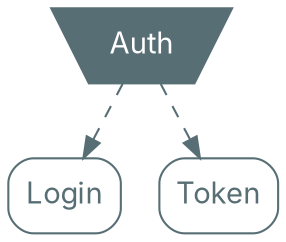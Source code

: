 digraph {
    bgcolor=transparent

    // Default theme
    node[shape="rectangle" style="rounded,filled" color="#586E75" fillcolor="#ffffff" fontcolor="#586E75" fontname="Inter,Arial"]
    edge[color="#586E75" fontcolor="#586E75" fontname="Inter,Arial" fontsize=11]

    // sum types
    auth[shape=invtrapezium, style=filled fontcolor="#FFFFFF" fillcolor="#586E75"]

    auth[label=Auth]

    login[label=Login]
    token[label=Token]

    auth -> token[style=dashed]
    auth -> login[style=dashed]
}
